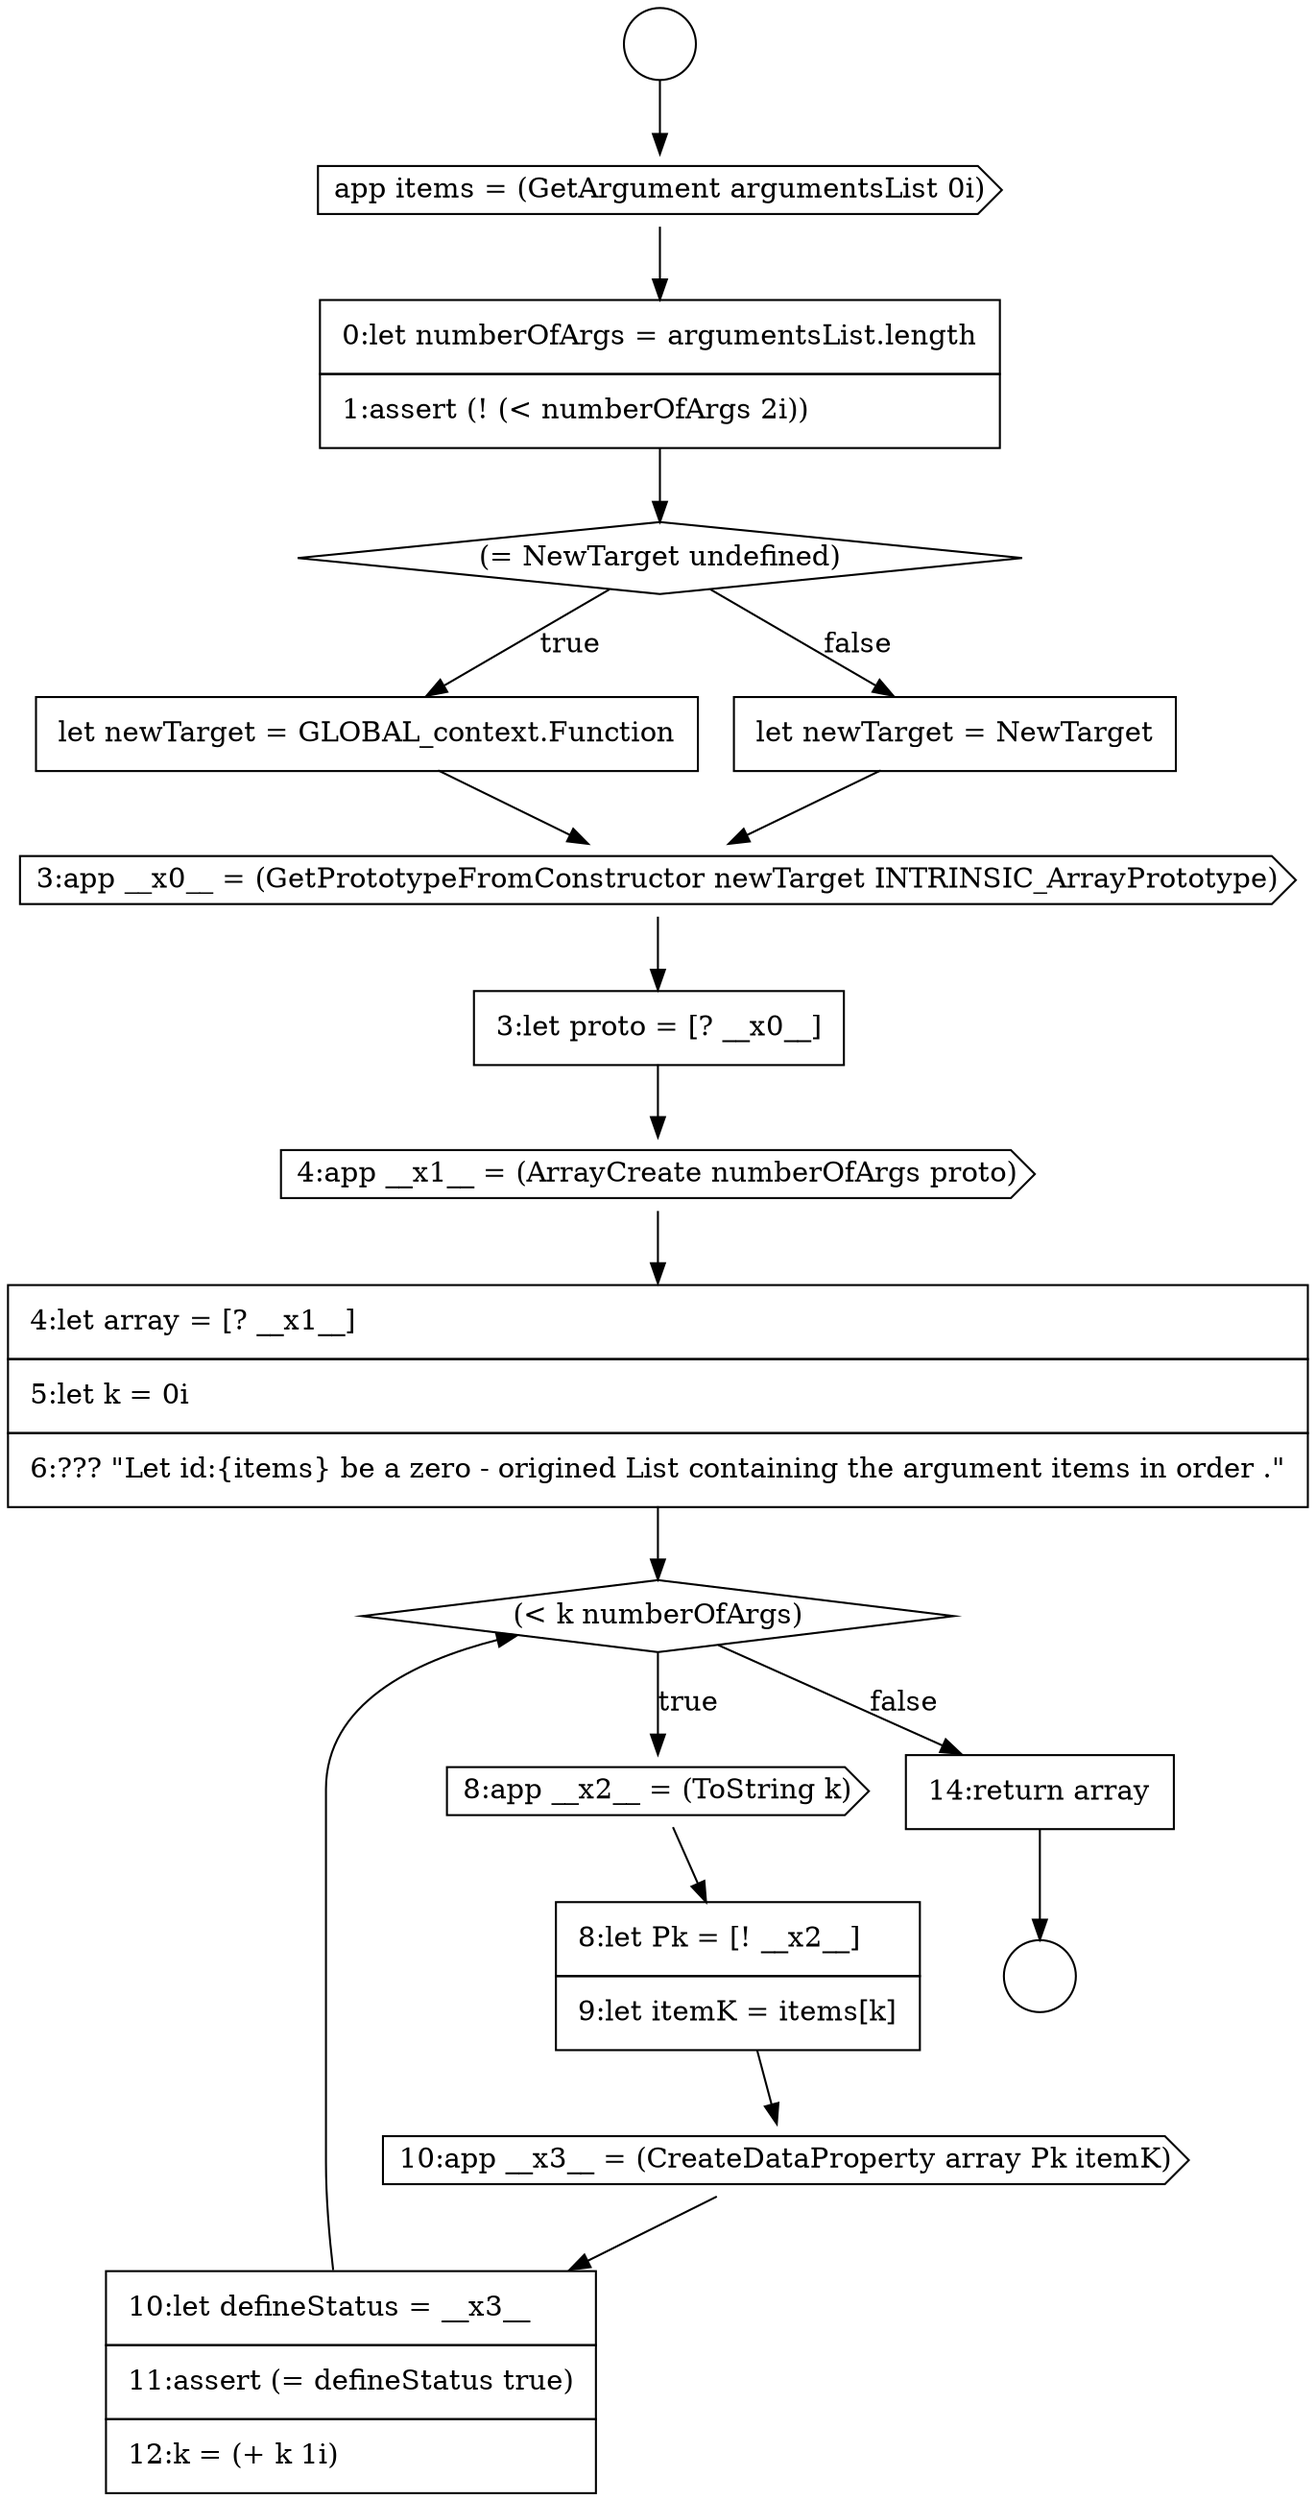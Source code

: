 digraph {
  node13199 [shape=none, margin=0, label=<<font color="black">
    <table border="0" cellborder="1" cellspacing="0" cellpadding="10">
      <tr><td align="left">let newTarget = GLOBAL_context.Function</td></tr>
    </table>
  </font>> color="black" fillcolor="white" style=filled]
  node13202 [shape=none, margin=0, label=<<font color="black">
    <table border="0" cellborder="1" cellspacing="0" cellpadding="10">
      <tr><td align="left">3:let proto = [? __x0__]</td></tr>
    </table>
  </font>> color="black" fillcolor="white" style=filled]
  node13209 [shape=none, margin=0, label=<<font color="black">
    <table border="0" cellborder="1" cellspacing="0" cellpadding="10">
      <tr><td align="left">10:let defineStatus = __x3__</td></tr>
      <tr><td align="left">11:assert (= defineStatus true)</td></tr>
      <tr><td align="left">12:k = (+ k 1i)</td></tr>
    </table>
  </font>> color="black" fillcolor="white" style=filled]
  node13195 [shape=circle label=" " color="black" fillcolor="white" style=filled]
  node13206 [shape=cds, label=<<font color="black">8:app __x2__ = (ToString k)</font>> color="black" fillcolor="white" style=filled]
  node13200 [shape=none, margin=0, label=<<font color="black">
    <table border="0" cellborder="1" cellspacing="0" cellpadding="10">
      <tr><td align="left">let newTarget = NewTarget</td></tr>
    </table>
  </font>> color="black" fillcolor="white" style=filled]
  node13205 [shape=diamond, label=<<font color="black">(&lt; k numberOfArgs)</font>> color="black" fillcolor="white" style=filled]
  node13196 [shape=cds, label=<<font color="black">app items = (GetArgument argumentsList 0i)</font>> color="black" fillcolor="white" style=filled]
  node13201 [shape=cds, label=<<font color="black">3:app __x0__ = (GetPrototypeFromConstructor newTarget INTRINSIC_ArrayPrototype)</font>> color="black" fillcolor="white" style=filled]
  node13197 [shape=none, margin=0, label=<<font color="black">
    <table border="0" cellborder="1" cellspacing="0" cellpadding="10">
      <tr><td align="left">0:let numberOfArgs = argumentsList.length</td></tr>
      <tr><td align="left">1:assert (! (&lt; numberOfArgs 2i))</td></tr>
    </table>
  </font>> color="black" fillcolor="white" style=filled]
  node13208 [shape=cds, label=<<font color="black">10:app __x3__ = (CreateDataProperty array Pk itemK)</font>> color="black" fillcolor="white" style=filled]
  node13203 [shape=cds, label=<<font color="black">4:app __x1__ = (ArrayCreate numberOfArgs proto)</font>> color="black" fillcolor="white" style=filled]
  node13198 [shape=diamond, label=<<font color="black">(= NewTarget undefined)</font>> color="black" fillcolor="white" style=filled]
  node13207 [shape=none, margin=0, label=<<font color="black">
    <table border="0" cellborder="1" cellspacing="0" cellpadding="10">
      <tr><td align="left">8:let Pk = [! __x2__]</td></tr>
      <tr><td align="left">9:let itemK = items[k]</td></tr>
    </table>
  </font>> color="black" fillcolor="white" style=filled]
  node13194 [shape=circle label=" " color="black" fillcolor="white" style=filled]
  node13210 [shape=none, margin=0, label=<<font color="black">
    <table border="0" cellborder="1" cellspacing="0" cellpadding="10">
      <tr><td align="left">14:return array</td></tr>
    </table>
  </font>> color="black" fillcolor="white" style=filled]
  node13204 [shape=none, margin=0, label=<<font color="black">
    <table border="0" cellborder="1" cellspacing="0" cellpadding="10">
      <tr><td align="left">4:let array = [? __x1__]</td></tr>
      <tr><td align="left">5:let k = 0i</td></tr>
      <tr><td align="left">6:??? &quot;Let id:{items} be a zero - origined List containing the argument items in order .&quot;</td></tr>
    </table>
  </font>> color="black" fillcolor="white" style=filled]
  node13206 -> node13207 [ color="black"]
  node13204 -> node13205 [ color="black"]
  node13194 -> node13196 [ color="black"]
  node13203 -> node13204 [ color="black"]
  node13205 -> node13206 [label=<<font color="black">true</font>> color="black"]
  node13205 -> node13210 [label=<<font color="black">false</font>> color="black"]
  node13199 -> node13201 [ color="black"]
  node13209 -> node13205 [ color="black"]
  node13207 -> node13208 [ color="black"]
  node13202 -> node13203 [ color="black"]
  node13196 -> node13197 [ color="black"]
  node13198 -> node13199 [label=<<font color="black">true</font>> color="black"]
  node13198 -> node13200 [label=<<font color="black">false</font>> color="black"]
  node13210 -> node13195 [ color="black"]
  node13200 -> node13201 [ color="black"]
  node13201 -> node13202 [ color="black"]
  node13197 -> node13198 [ color="black"]
  node13208 -> node13209 [ color="black"]
}
